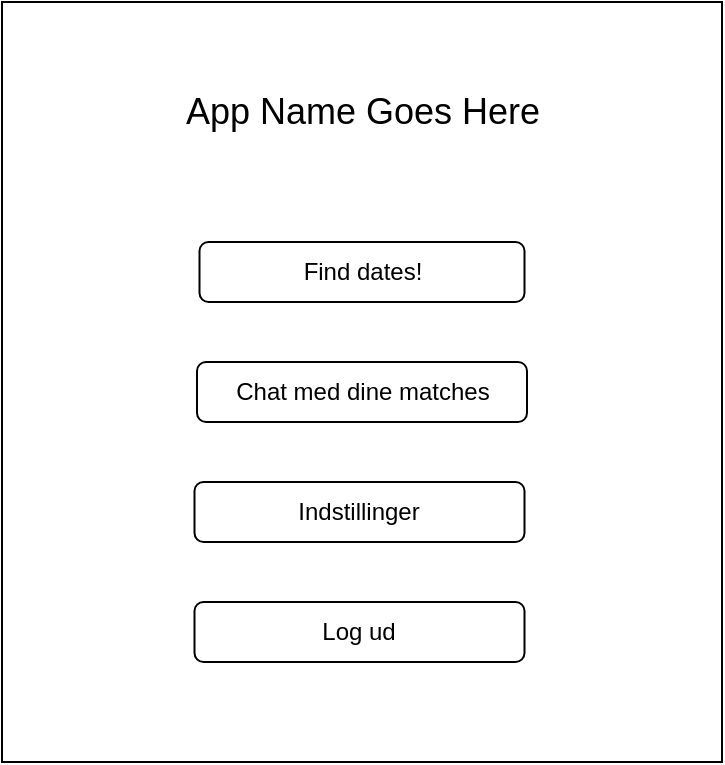 <mxfile version="14.9.8" type="github">
  <diagram id="Qtr8reI2vZcIZclw-s_d" name="Page-1">
    <mxGraphModel dx="777" dy="425" grid="1" gridSize="10" guides="1" tooltips="1" connect="1" arrows="1" fold="1" page="1" pageScale="1" pageWidth="827" pageHeight="1169" math="0" shadow="0">
      <root>
        <mxCell id="0" />
        <mxCell id="1" parent="0" />
        <mxCell id="wfZRXzgAYA6T2uDvCTGn-1" value="" style="rounded=0;whiteSpace=wrap;html=1;" vertex="1" parent="1">
          <mxGeometry x="200" y="80" width="360" height="380" as="geometry" />
        </mxCell>
        <mxCell id="wfZRXzgAYA6T2uDvCTGn-2" value="App Name Goes Here" style="text;html=1;strokeColor=none;fillColor=none;align=center;verticalAlign=middle;whiteSpace=wrap;rounded=0;fontSize=18;" vertex="1" parent="1">
          <mxGeometry x="287.5" y="120" width="185" height="30" as="geometry" />
        </mxCell>
        <mxCell id="wfZRXzgAYA6T2uDvCTGn-3" value="Find dates!" style="rounded=1;whiteSpace=wrap;html=1;" vertex="1" parent="1">
          <mxGeometry x="298.75" y="200" width="162.5" height="30" as="geometry" />
        </mxCell>
        <mxCell id="wfZRXzgAYA6T2uDvCTGn-4" value="Chat med dine matches" style="rounded=1;whiteSpace=wrap;html=1;" vertex="1" parent="1">
          <mxGeometry x="297.5" y="260" width="165" height="30" as="geometry" />
        </mxCell>
        <mxCell id="wfZRXzgAYA6T2uDvCTGn-5" value="Indstillinger" style="rounded=1;whiteSpace=wrap;html=1;" vertex="1" parent="1">
          <mxGeometry x="296.25" y="320" width="165" height="30" as="geometry" />
        </mxCell>
        <mxCell id="wfZRXzgAYA6T2uDvCTGn-6" value="Log ud" style="rounded=1;whiteSpace=wrap;html=1;" vertex="1" parent="1">
          <mxGeometry x="296.25" y="380" width="165" height="30" as="geometry" />
        </mxCell>
      </root>
    </mxGraphModel>
  </diagram>
</mxfile>
